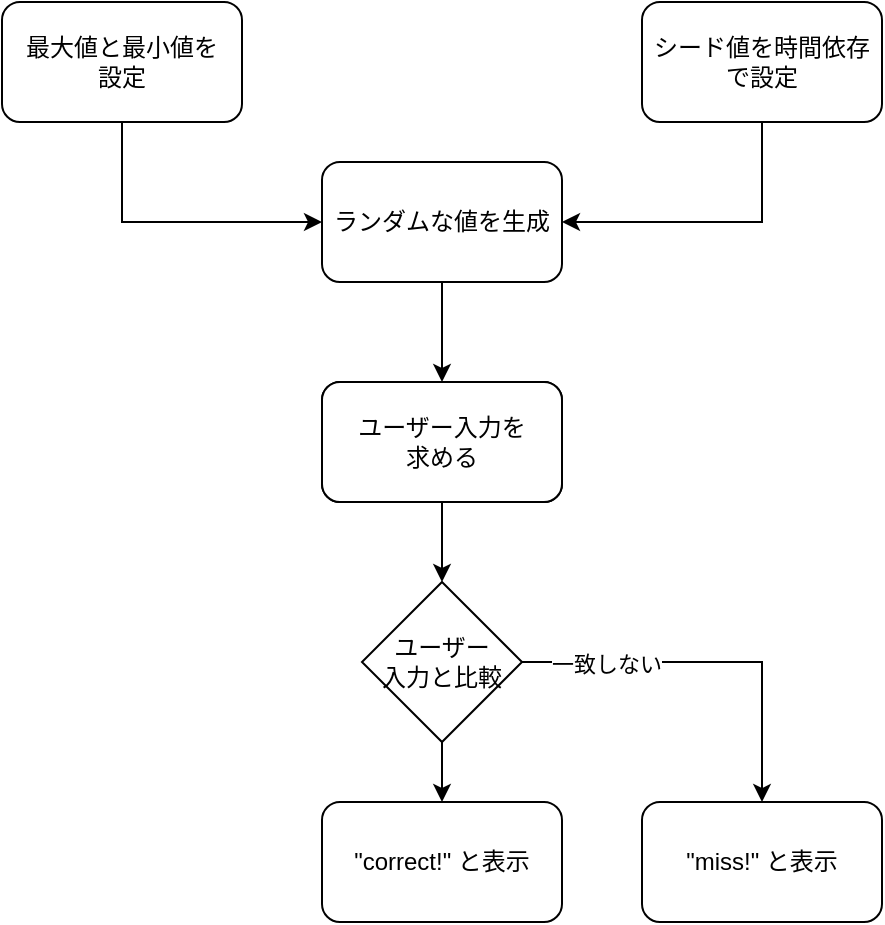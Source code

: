 <mxfile version="24.8.2">
  <diagram name="ページ1" id="reqYG7FTRviJvczHSfPr">
    <mxGraphModel dx="695" dy="418" grid="1" gridSize="10" guides="1" tooltips="1" connect="1" arrows="1" fold="1" page="1" pageScale="1" pageWidth="827" pageHeight="1169" math="0" shadow="0">
      <root>
        <mxCell id="0" />
        <mxCell id="1" parent="0" />
        <mxCell id="MnZCUGDg8ahDTnEChyv2-1" value="" style="rounded=1;whiteSpace=wrap;html=1;" vertex="1" parent="1">
          <mxGeometry x="290" y="310" width="120" height="60" as="geometry" />
        </mxCell>
        <mxCell id="MnZCUGDg8ahDTnEChyv2-6" value="" style="edgeStyle=orthogonalEdgeStyle;rounded=0;orthogonalLoop=1;jettySize=auto;html=1;" edge="1" parent="1" source="MnZCUGDg8ahDTnEChyv2-2" target="MnZCUGDg8ahDTnEChyv2-5">
          <mxGeometry relative="1" as="geometry" />
        </mxCell>
        <mxCell id="MnZCUGDg8ahDTnEChyv2-2" value="ユーザー入力を&lt;div&gt;求める&lt;/div&gt;" style="rounded=1;whiteSpace=wrap;html=1;" vertex="1" parent="1">
          <mxGeometry x="290" y="310" width="120" height="60" as="geometry" />
        </mxCell>
        <mxCell id="MnZCUGDg8ahDTnEChyv2-4" value="" style="edgeStyle=orthogonalEdgeStyle;rounded=0;orthogonalLoop=1;jettySize=auto;html=1;" edge="1" parent="1" source="MnZCUGDg8ahDTnEChyv2-3" target="MnZCUGDg8ahDTnEChyv2-2">
          <mxGeometry relative="1" as="geometry" />
        </mxCell>
        <mxCell id="MnZCUGDg8ahDTnEChyv2-3" value="ランダムな値を生成" style="rounded=1;whiteSpace=wrap;html=1;" vertex="1" parent="1">
          <mxGeometry x="290" y="200" width="120" height="60" as="geometry" />
        </mxCell>
        <mxCell id="MnZCUGDg8ahDTnEChyv2-8" value="" style="edgeStyle=orthogonalEdgeStyle;rounded=0;orthogonalLoop=1;jettySize=auto;html=1;" edge="1" parent="1" source="MnZCUGDg8ahDTnEChyv2-5" target="MnZCUGDg8ahDTnEChyv2-7">
          <mxGeometry relative="1" as="geometry" />
        </mxCell>
        <mxCell id="MnZCUGDg8ahDTnEChyv2-10" style="edgeStyle=orthogonalEdgeStyle;rounded=0;orthogonalLoop=1;jettySize=auto;html=1;entryX=0.5;entryY=0;entryDx=0;entryDy=0;" edge="1" parent="1" source="MnZCUGDg8ahDTnEChyv2-5" target="MnZCUGDg8ahDTnEChyv2-9">
          <mxGeometry relative="1" as="geometry" />
        </mxCell>
        <mxCell id="MnZCUGDg8ahDTnEChyv2-11" value="一致しない" style="edgeLabel;html=1;align=center;verticalAlign=middle;resizable=0;points=[];" vertex="1" connectable="0" parent="MnZCUGDg8ahDTnEChyv2-10">
          <mxGeometry x="-0.565" y="-1" relative="1" as="geometry">
            <mxPoint as="offset" />
          </mxGeometry>
        </mxCell>
        <mxCell id="MnZCUGDg8ahDTnEChyv2-5" value="ユーザー&lt;div&gt;入力と比較&lt;/div&gt;" style="rhombus;whiteSpace=wrap;html=1;" vertex="1" parent="1">
          <mxGeometry x="310" y="410" width="80" height="80" as="geometry" />
        </mxCell>
        <mxCell id="MnZCUGDg8ahDTnEChyv2-7" value="&quot;correct!&quot; と表示" style="rounded=1;whiteSpace=wrap;html=1;" vertex="1" parent="1">
          <mxGeometry x="290" y="520" width="120" height="60" as="geometry" />
        </mxCell>
        <mxCell id="MnZCUGDg8ahDTnEChyv2-9" value="&quot;miss!&quot; と表示" style="rounded=1;whiteSpace=wrap;html=1;" vertex="1" parent="1">
          <mxGeometry x="450" y="520" width="120" height="60" as="geometry" />
        </mxCell>
        <mxCell id="MnZCUGDg8ahDTnEChyv2-13" style="edgeStyle=orthogonalEdgeStyle;rounded=0;orthogonalLoop=1;jettySize=auto;html=1;entryX=0;entryY=0.5;entryDx=0;entryDy=0;" edge="1" parent="1" source="MnZCUGDg8ahDTnEChyv2-12" target="MnZCUGDg8ahDTnEChyv2-3">
          <mxGeometry relative="1" as="geometry">
            <Array as="points">
              <mxPoint x="190" y="230" />
            </Array>
          </mxGeometry>
        </mxCell>
        <mxCell id="MnZCUGDg8ahDTnEChyv2-12" value="最大値と最小値を&lt;div&gt;設定&lt;/div&gt;" style="rounded=1;whiteSpace=wrap;html=1;" vertex="1" parent="1">
          <mxGeometry x="130" y="120" width="120" height="60" as="geometry" />
        </mxCell>
        <mxCell id="MnZCUGDg8ahDTnEChyv2-15" style="edgeStyle=orthogonalEdgeStyle;rounded=0;orthogonalLoop=1;jettySize=auto;html=1;entryX=1;entryY=0.5;entryDx=0;entryDy=0;" edge="1" parent="1" source="MnZCUGDg8ahDTnEChyv2-14" target="MnZCUGDg8ahDTnEChyv2-3">
          <mxGeometry relative="1" as="geometry">
            <Array as="points">
              <mxPoint x="510" y="230" />
            </Array>
          </mxGeometry>
        </mxCell>
        <mxCell id="MnZCUGDg8ahDTnEChyv2-14" value="シード値を時間依存で設定" style="rounded=1;whiteSpace=wrap;html=1;" vertex="1" parent="1">
          <mxGeometry x="450" y="120" width="120" height="60" as="geometry" />
        </mxCell>
      </root>
    </mxGraphModel>
  </diagram>
</mxfile>
